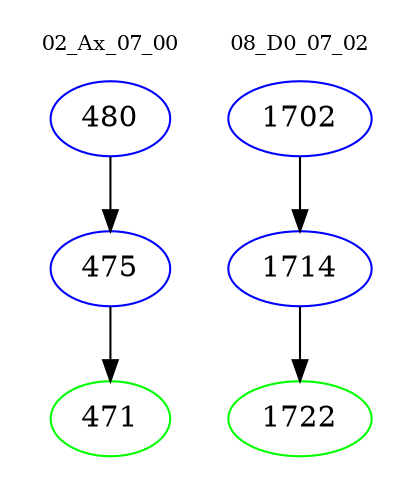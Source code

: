 digraph{
subgraph cluster_0 {
color = white
label = "02_Ax_07_00";
fontsize=10;
T0_480 [label="480", color="blue"]
T0_480 -> T0_475 [color="black"]
T0_475 [label="475", color="blue"]
T0_475 -> T0_471 [color="black"]
T0_471 [label="471", color="green"]
}
subgraph cluster_1 {
color = white
label = "08_D0_07_02";
fontsize=10;
T1_1702 [label="1702", color="blue"]
T1_1702 -> T1_1714 [color="black"]
T1_1714 [label="1714", color="blue"]
T1_1714 -> T1_1722 [color="black"]
T1_1722 [label="1722", color="green"]
}
}
